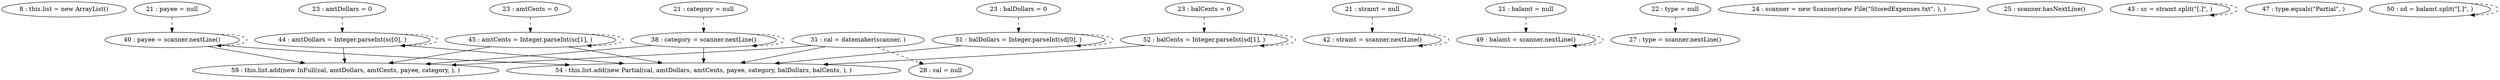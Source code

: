 digraph G {
"8 : this.list = new ArrayList()"
"21 : category = null"
"21 : category = null" -> "38 : category = scanner.nextLine()" [style=dashed]
"21 : payee = null"
"21 : payee = null" -> "40 : payee = scanner.nextLine()" [style=dashed]
"21 : stramt = null"
"21 : stramt = null" -> "42 : stramt = scanner.nextLine()" [style=dashed]
"21 : balamt = null"
"21 : balamt = null" -> "49 : balamt = scanner.nextLine()" [style=dashed]
"22 : type = null"
"22 : type = null" -> "27 : type = scanner.nextLine()" [style=dashed]
"23 : amtDollars = 0"
"23 : amtDollars = 0" -> "44 : amtDollars = Integer.parseInt(sc[0], )" [style=dashed]
"23 : amtCents = 0"
"23 : amtCents = 0" -> "45 : amtCents = Integer.parseInt(sc[1], )" [style=dashed]
"23 : balDollars = 0"
"23 : balDollars = 0" -> "51 : balDollars = Integer.parseInt(sd[0], )" [style=dashed]
"23 : balCents = 0"
"23 : balCents = 0" -> "52 : balCents = Integer.parseInt(sd[1], )" [style=dashed]
"24 : scanner = new Scanner(new File(\"StoredExpenses.txt\", ), )"
"25 : scanner.hasNextLine()"
"27 : type = scanner.nextLine()"
"28 : cal = null"
"31 : cal = datemaker(scanner, )"
"31 : cal = datemaker(scanner, )" -> "59 : this.list.add(new InFull(cal, amtDollars, amtCents, payee, category, ), )"
"31 : cal = datemaker(scanner, )" -> "54 : this.list.add(new Partial(cal, amtDollars, amtCents, payee, category, balDollars, balCents, ), )"
"31 : cal = datemaker(scanner, )" -> "28 : cal = null" [style=dashed]
"38 : category = scanner.nextLine()"
"38 : category = scanner.nextLine()" -> "59 : this.list.add(new InFull(cal, amtDollars, amtCents, payee, category, ), )"
"38 : category = scanner.nextLine()" -> "54 : this.list.add(new Partial(cal, amtDollars, amtCents, payee, category, balDollars, balCents, ), )"
"38 : category = scanner.nextLine()" -> "38 : category = scanner.nextLine()" [style=dashed]
"40 : payee = scanner.nextLine()"
"40 : payee = scanner.nextLine()" -> "59 : this.list.add(new InFull(cal, amtDollars, amtCents, payee, category, ), )"
"40 : payee = scanner.nextLine()" -> "54 : this.list.add(new Partial(cal, amtDollars, amtCents, payee, category, balDollars, balCents, ), )"
"40 : payee = scanner.nextLine()" -> "40 : payee = scanner.nextLine()" [style=dashed]
"42 : stramt = scanner.nextLine()"
"42 : stramt = scanner.nextLine()" -> "42 : stramt = scanner.nextLine()" [style=dashed]
"43 : sc = stramt.split(\"[.]\", )"
"43 : sc = stramt.split(\"[.]\", )" -> "43 : sc = stramt.split(\"[.]\", )" [style=dashed]
"44 : amtDollars = Integer.parseInt(sc[0], )"
"44 : amtDollars = Integer.parseInt(sc[0], )" -> "59 : this.list.add(new InFull(cal, amtDollars, amtCents, payee, category, ), )"
"44 : amtDollars = Integer.parseInt(sc[0], )" -> "54 : this.list.add(new Partial(cal, amtDollars, amtCents, payee, category, balDollars, balCents, ), )"
"44 : amtDollars = Integer.parseInt(sc[0], )" -> "44 : amtDollars = Integer.parseInt(sc[0], )" [style=dashed]
"45 : amtCents = Integer.parseInt(sc[1], )"
"45 : amtCents = Integer.parseInt(sc[1], )" -> "59 : this.list.add(new InFull(cal, amtDollars, amtCents, payee, category, ), )"
"45 : amtCents = Integer.parseInt(sc[1], )" -> "54 : this.list.add(new Partial(cal, amtDollars, amtCents, payee, category, balDollars, balCents, ), )"
"45 : amtCents = Integer.parseInt(sc[1], )" -> "45 : amtCents = Integer.parseInt(sc[1], )" [style=dashed]
"47 : type.equals(\"Partial\", )"
"49 : balamt = scanner.nextLine()"
"49 : balamt = scanner.nextLine()" -> "49 : balamt = scanner.nextLine()" [style=dashed]
"50 : sd = balamt.split(\"[.]\", )"
"50 : sd = balamt.split(\"[.]\", )" -> "50 : sd = balamt.split(\"[.]\", )" [style=dashed]
"51 : balDollars = Integer.parseInt(sd[0], )"
"51 : balDollars = Integer.parseInt(sd[0], )" -> "54 : this.list.add(new Partial(cal, amtDollars, amtCents, payee, category, balDollars, balCents, ), )"
"51 : balDollars = Integer.parseInt(sd[0], )" -> "51 : balDollars = Integer.parseInt(sd[0], )" [style=dashed]
"52 : balCents = Integer.parseInt(sd[1], )"
"52 : balCents = Integer.parseInt(sd[1], )" -> "54 : this.list.add(new Partial(cal, amtDollars, amtCents, payee, category, balDollars, balCents, ), )"
"52 : balCents = Integer.parseInt(sd[1], )" -> "52 : balCents = Integer.parseInt(sd[1], )" [style=dashed]
"54 : this.list.add(new Partial(cal, amtDollars, amtCents, payee, category, balDollars, balCents, ), )"
"59 : this.list.add(new InFull(cal, amtDollars, amtCents, payee, category, ), )"
"25 : scanner.hasNextLine()"
}